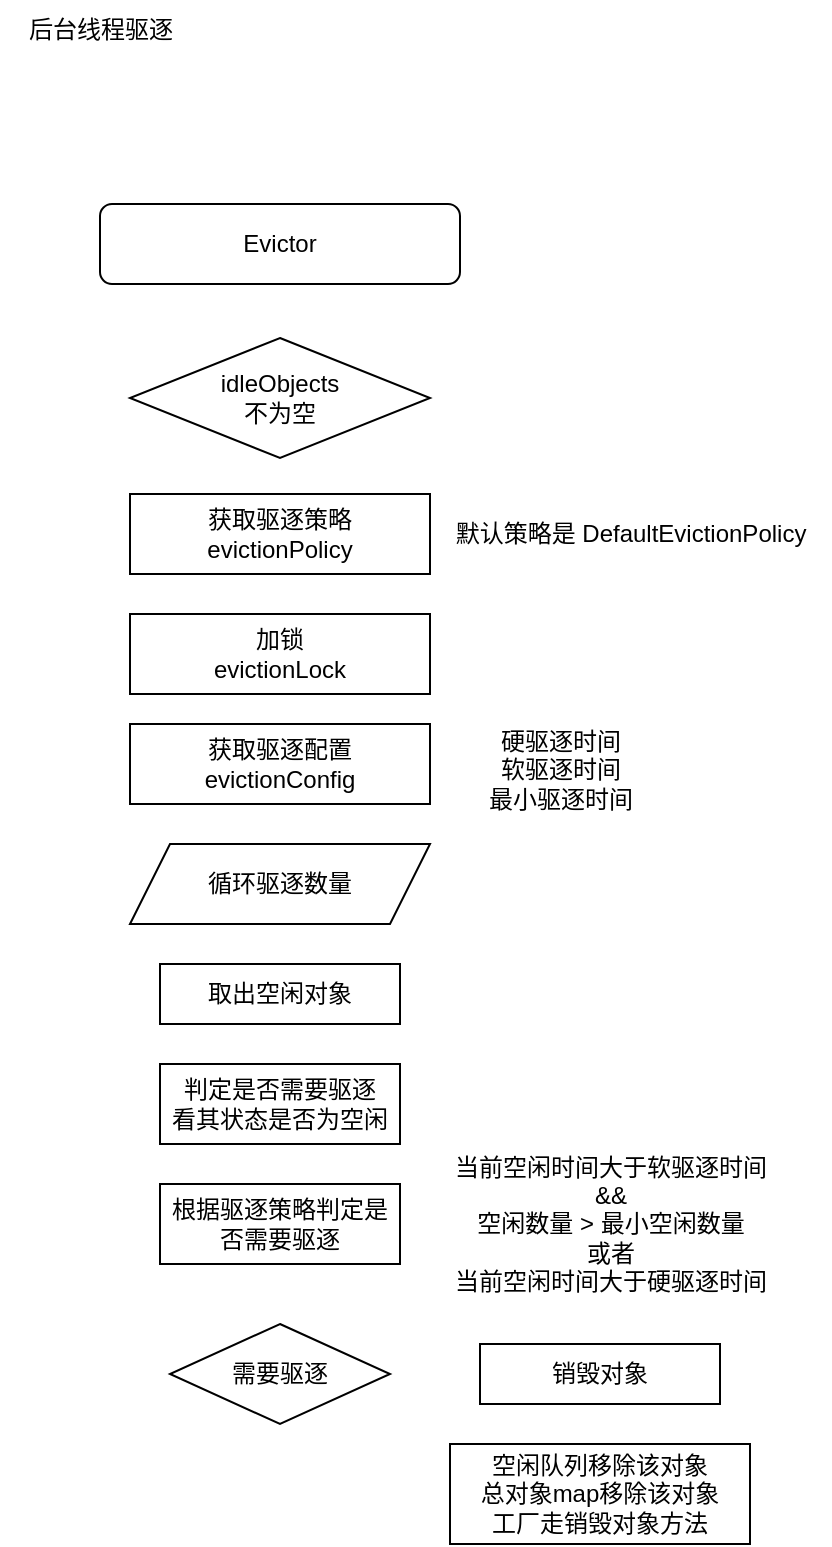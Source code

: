 <mxfile version="22.1.17" type="github">
  <diagram name="第 1 页" id="6-jU-0XPGq7SDBRIE0aK">
    <mxGraphModel dx="934" dy="568" grid="1" gridSize="10" guides="1" tooltips="1" connect="1" arrows="1" fold="1" page="1" pageScale="1" pageWidth="4681" pageHeight="3300" math="0" shadow="0">
      <root>
        <mxCell id="0" />
        <mxCell id="1" parent="0" />
        <mxCell id="iCbWA6MRuvndbBMCzDH3-1" value="Evictor" style="rounded=1;whiteSpace=wrap;html=1;" vertex="1" parent="1">
          <mxGeometry x="110" y="140" width="180" height="40" as="geometry" />
        </mxCell>
        <mxCell id="iCbWA6MRuvndbBMCzDH3-2" value="后台线程驱逐" style="text;html=1;align=center;verticalAlign=middle;resizable=0;points=[];autosize=1;strokeColor=none;fillColor=none;" vertex="1" parent="1">
          <mxGeometry x="60" y="38" width="100" height="30" as="geometry" />
        </mxCell>
        <mxCell id="iCbWA6MRuvndbBMCzDH3-3" value="idleObjects&lt;br&gt;不为空" style="rhombus;whiteSpace=wrap;html=1;" vertex="1" parent="1">
          <mxGeometry x="125" y="207" width="150" height="60" as="geometry" />
        </mxCell>
        <mxCell id="iCbWA6MRuvndbBMCzDH3-4" value="获取驱逐策略&lt;br&gt;evictionPolicy" style="whiteSpace=wrap;html=1;" vertex="1" parent="1">
          <mxGeometry x="125" y="285" width="150" height="40" as="geometry" />
        </mxCell>
        <mxCell id="iCbWA6MRuvndbBMCzDH3-6" value="默认策略是&amp;nbsp;DefaultEvictionPolicy" style="text;html=1;align=center;verticalAlign=middle;resizable=0;points=[];autosize=1;strokeColor=none;fillColor=none;" vertex="1" parent="1">
          <mxGeometry x="275" y="290" width="200" height="30" as="geometry" />
        </mxCell>
        <mxCell id="iCbWA6MRuvndbBMCzDH3-7" value="加锁&lt;br&gt;evictionLock" style="rounded=0;whiteSpace=wrap;html=1;" vertex="1" parent="1">
          <mxGeometry x="125" y="345" width="150" height="40" as="geometry" />
        </mxCell>
        <mxCell id="iCbWA6MRuvndbBMCzDH3-8" value="获取驱逐配置&lt;br&gt;evictionConfig" style="whiteSpace=wrap;html=1;" vertex="1" parent="1">
          <mxGeometry x="125" y="400" width="150" height="40" as="geometry" />
        </mxCell>
        <mxCell id="iCbWA6MRuvndbBMCzDH3-9" value="硬驱逐时间&lt;br&gt;软驱逐时间&lt;br&gt;最小驱逐时间" style="text;html=1;align=center;verticalAlign=middle;resizable=0;points=[];autosize=1;strokeColor=none;fillColor=none;" vertex="1" parent="1">
          <mxGeometry x="290" y="393" width="100" height="60" as="geometry" />
        </mxCell>
        <mxCell id="iCbWA6MRuvndbBMCzDH3-11" value="循环驱逐数量" style="shape=parallelogram;perimeter=parallelogramPerimeter;whiteSpace=wrap;html=1;fixedSize=1;" vertex="1" parent="1">
          <mxGeometry x="125" y="460" width="150" height="40" as="geometry" />
        </mxCell>
        <mxCell id="iCbWA6MRuvndbBMCzDH3-12" value="取出空闲对象" style="rounded=0;whiteSpace=wrap;html=1;" vertex="1" parent="1">
          <mxGeometry x="140" y="520" width="120" height="30" as="geometry" />
        </mxCell>
        <mxCell id="iCbWA6MRuvndbBMCzDH3-13" value="判定是否需要驱逐&lt;br&gt;看其状态是否为空闲" style="rounded=0;whiteSpace=wrap;html=1;" vertex="1" parent="1">
          <mxGeometry x="140" y="570" width="120" height="40" as="geometry" />
        </mxCell>
        <mxCell id="iCbWA6MRuvndbBMCzDH3-15" value="根据驱逐策略判定是否需要驱逐" style="rounded=0;whiteSpace=wrap;html=1;" vertex="1" parent="1">
          <mxGeometry x="140" y="630" width="120" height="40" as="geometry" />
        </mxCell>
        <mxCell id="iCbWA6MRuvndbBMCzDH3-16" value="当前空闲时间大于软驱逐时间 &lt;br&gt;&amp;amp;&amp;amp; &lt;br&gt;空闲数量 &amp;gt; 最小空闲数量&lt;br&gt;或者&lt;br&gt;当前空闲时间大于硬驱逐时间" style="text;html=1;align=center;verticalAlign=middle;resizable=0;points=[];autosize=1;strokeColor=none;fillColor=none;" vertex="1" parent="1">
          <mxGeometry x="275" y="605" width="180" height="90" as="geometry" />
        </mxCell>
        <mxCell id="iCbWA6MRuvndbBMCzDH3-17" value="需要驱逐" style="rhombus;whiteSpace=wrap;html=1;" vertex="1" parent="1">
          <mxGeometry x="145" y="700" width="110" height="50" as="geometry" />
        </mxCell>
        <mxCell id="iCbWA6MRuvndbBMCzDH3-18" value="销毁对象" style="rounded=0;whiteSpace=wrap;html=1;" vertex="1" parent="1">
          <mxGeometry x="300" y="710" width="120" height="30" as="geometry" />
        </mxCell>
        <mxCell id="iCbWA6MRuvndbBMCzDH3-19" value="空闲队列移除该对象&lt;br&gt;总对象map移除该对象&lt;br&gt;工厂走销毁对象方法" style="whiteSpace=wrap;html=1;" vertex="1" parent="1">
          <mxGeometry x="285" y="760" width="150" height="50" as="geometry" />
        </mxCell>
      </root>
    </mxGraphModel>
  </diagram>
</mxfile>
